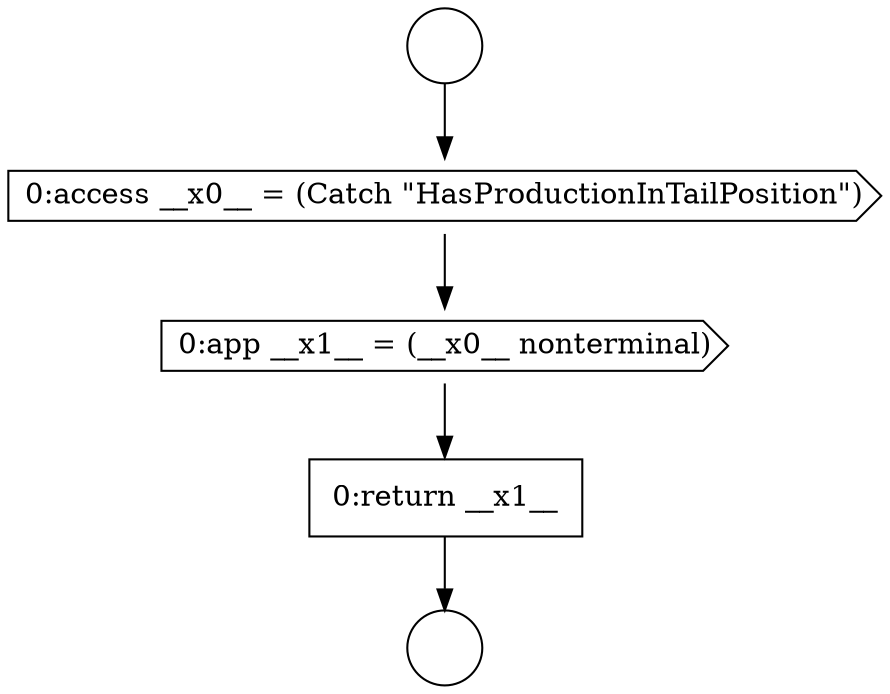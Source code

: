 digraph {
  node8996 [shape=cds, label=<<font color="black">0:app __x1__ = (__x0__ nonterminal)</font>> color="black" fillcolor="white" style=filled]
  node8994 [shape=circle label=" " color="black" fillcolor="white" style=filled]
  node8995 [shape=cds, label=<<font color="black">0:access __x0__ = (Catch &quot;HasProductionInTailPosition&quot;)</font>> color="black" fillcolor="white" style=filled]
  node8993 [shape=circle label=" " color="black" fillcolor="white" style=filled]
  node8997 [shape=none, margin=0, label=<<font color="black">
    <table border="0" cellborder="1" cellspacing="0" cellpadding="10">
      <tr><td align="left">0:return __x1__</td></tr>
    </table>
  </font>> color="black" fillcolor="white" style=filled]
  node8993 -> node8995 [ color="black"]
  node8995 -> node8996 [ color="black"]
  node8996 -> node8997 [ color="black"]
  node8997 -> node8994 [ color="black"]
}
